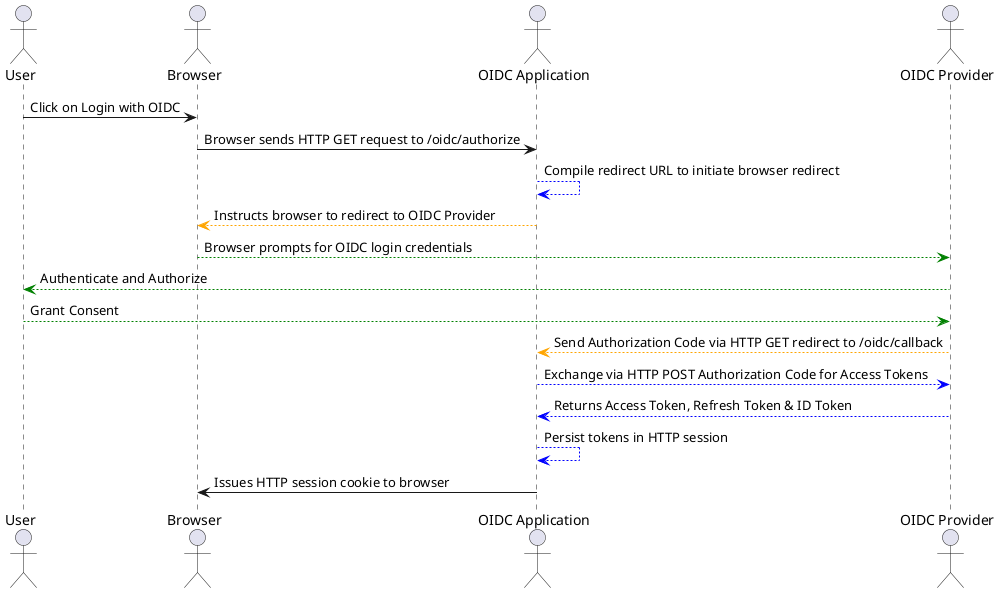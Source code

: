 @startuml
actor User
actor Browser
actor "OIDC Application" as OidcApplication
actor "OIDC Provider" as OidcProvider


User -> Browser : Click on Login with OIDC
Browser -> OidcApplication : Browser sends HTTP GET request to /oidc/authorize
OidcApplication -[#blue]-> OidcApplication: Compile redirect URL to initiate browser redirect
Browser <-[#orange]- OidcApplication: Instructs browser to redirect to OIDC Provider
Browser -[#green]-> OidcProvider: Browser prompts for OIDC login credentials
User <-[#green]- OidcProvider : Authenticate and Authorize
User -[#green]-> OidcProvider : Grant Consent
OidcApplication <-[#orange]- OidcProvider : Send Authorization Code via HTTP GET redirect to /oidc/callback
OidcApplication -[#blue]-> OidcProvider : Exchange via HTTP POST Authorization Code for Access Tokens
OidcApplication <-[#blue]- OidcProvider : Returns Access Token, Refresh Token & ID Token
OidcApplication -[#blue]-> OidcApplication : Persist tokens in HTTP session
Browser <- OidcApplication : Issues HTTP session cookie to browser
@enduml
